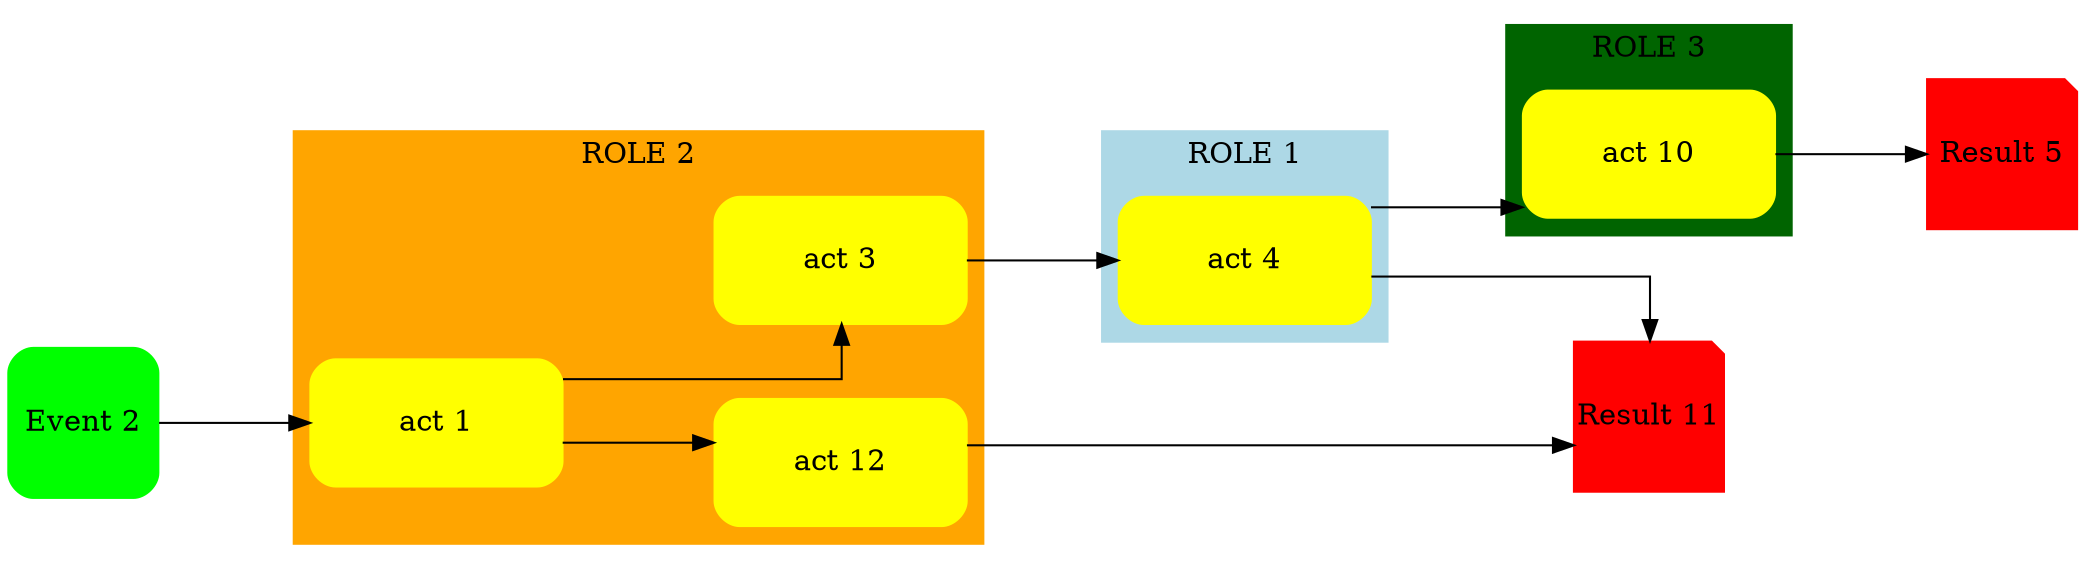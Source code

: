 digraph processDiagram {

rankdir=LR;overlap=scalexy;splines=ortho;sep=1;nodesep=0.5;

node[fontsize=14.0]

subgraph cluster_8 { label="ROLE 1";style=filled;color=lightblue;4}
subgraph cluster_7 { label="ROLE 2";style=filled;color=orange;1;3;12}
subgraph cluster_9 { label="ROLE 3";style=filled;color=darkgreen;10}

"4"  [label="act 4"; shape=box,style="rounded,filled",color=yellow,fixedsize=true,width=1.6806,height=0.84722]
"1"  [label="act 1"; shape=box,style="rounded,filled",color=yellow,fixedsize=true,width=1.6806,height=0.84722]
"3"  [label="act 3"; shape=box,style="rounded,filled",color=yellow,fixedsize=true,width=1.6806,height=0.84722]
"10" [label="act 10"; shape=box,style="rounded,filled",color=yellow,fixedsize=true,width=1.6806,height=0.84722]
"12" [label="act 12"; shape=box,style="rounded,filled",color=yellow,fixedsize=true,width=1.6806,height=0.84722]
"5"  [label="Result 5"; shape=note,fixedsize=true,width=1.0,height=1.0,style="rounded,filled",color=red]
"2"  [label="Event 2"; shape=rect,fixedsize=true,width=1.0,height=1.0,style="rounded,filled",color=green]
"11" [label="Result 11"; shape=note,fixedsize=true,width=1.0,height=1.0,style="rounded,filled",color=red]

"1" -> "3"  [minlen=2.0];
"4" -> "10" [minlen=2.0];
"3" -> "4"  [minlen=2.0];
"10" -> "5" [minlen=2.0];
"2" -> "1"  [minlen=2.0];
"4" -> "11" [minlen=2.0];
"1" -> "12" [minlen=2.0];
"12" -> "11" [minlen=2.0];

}
